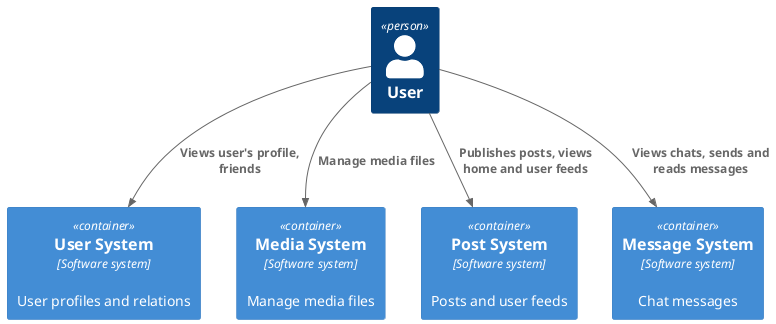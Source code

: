 @startuml
!include <C4/C4_Container>

Person(user, "User")
Container(userSystem, "User System", "Software system", "User profiles and relations")
Container(mediaSystem, "Media System", "Software system", "Manage media files")
Container(postSystem, "Post System", "Software system", "Posts and user feeds")
Container(messageSystem, "Message System", "Software system", "Chat messages")

Rel(user, userSystem, "Views user's profile, friends")
Rel(user, postSystem, "Publishes posts, views home and user feeds")
Rel(user, mediaSystem, "Manage media files")
Rel(user, messageSystem, "Views chats, sends and reads messages")
@enduml